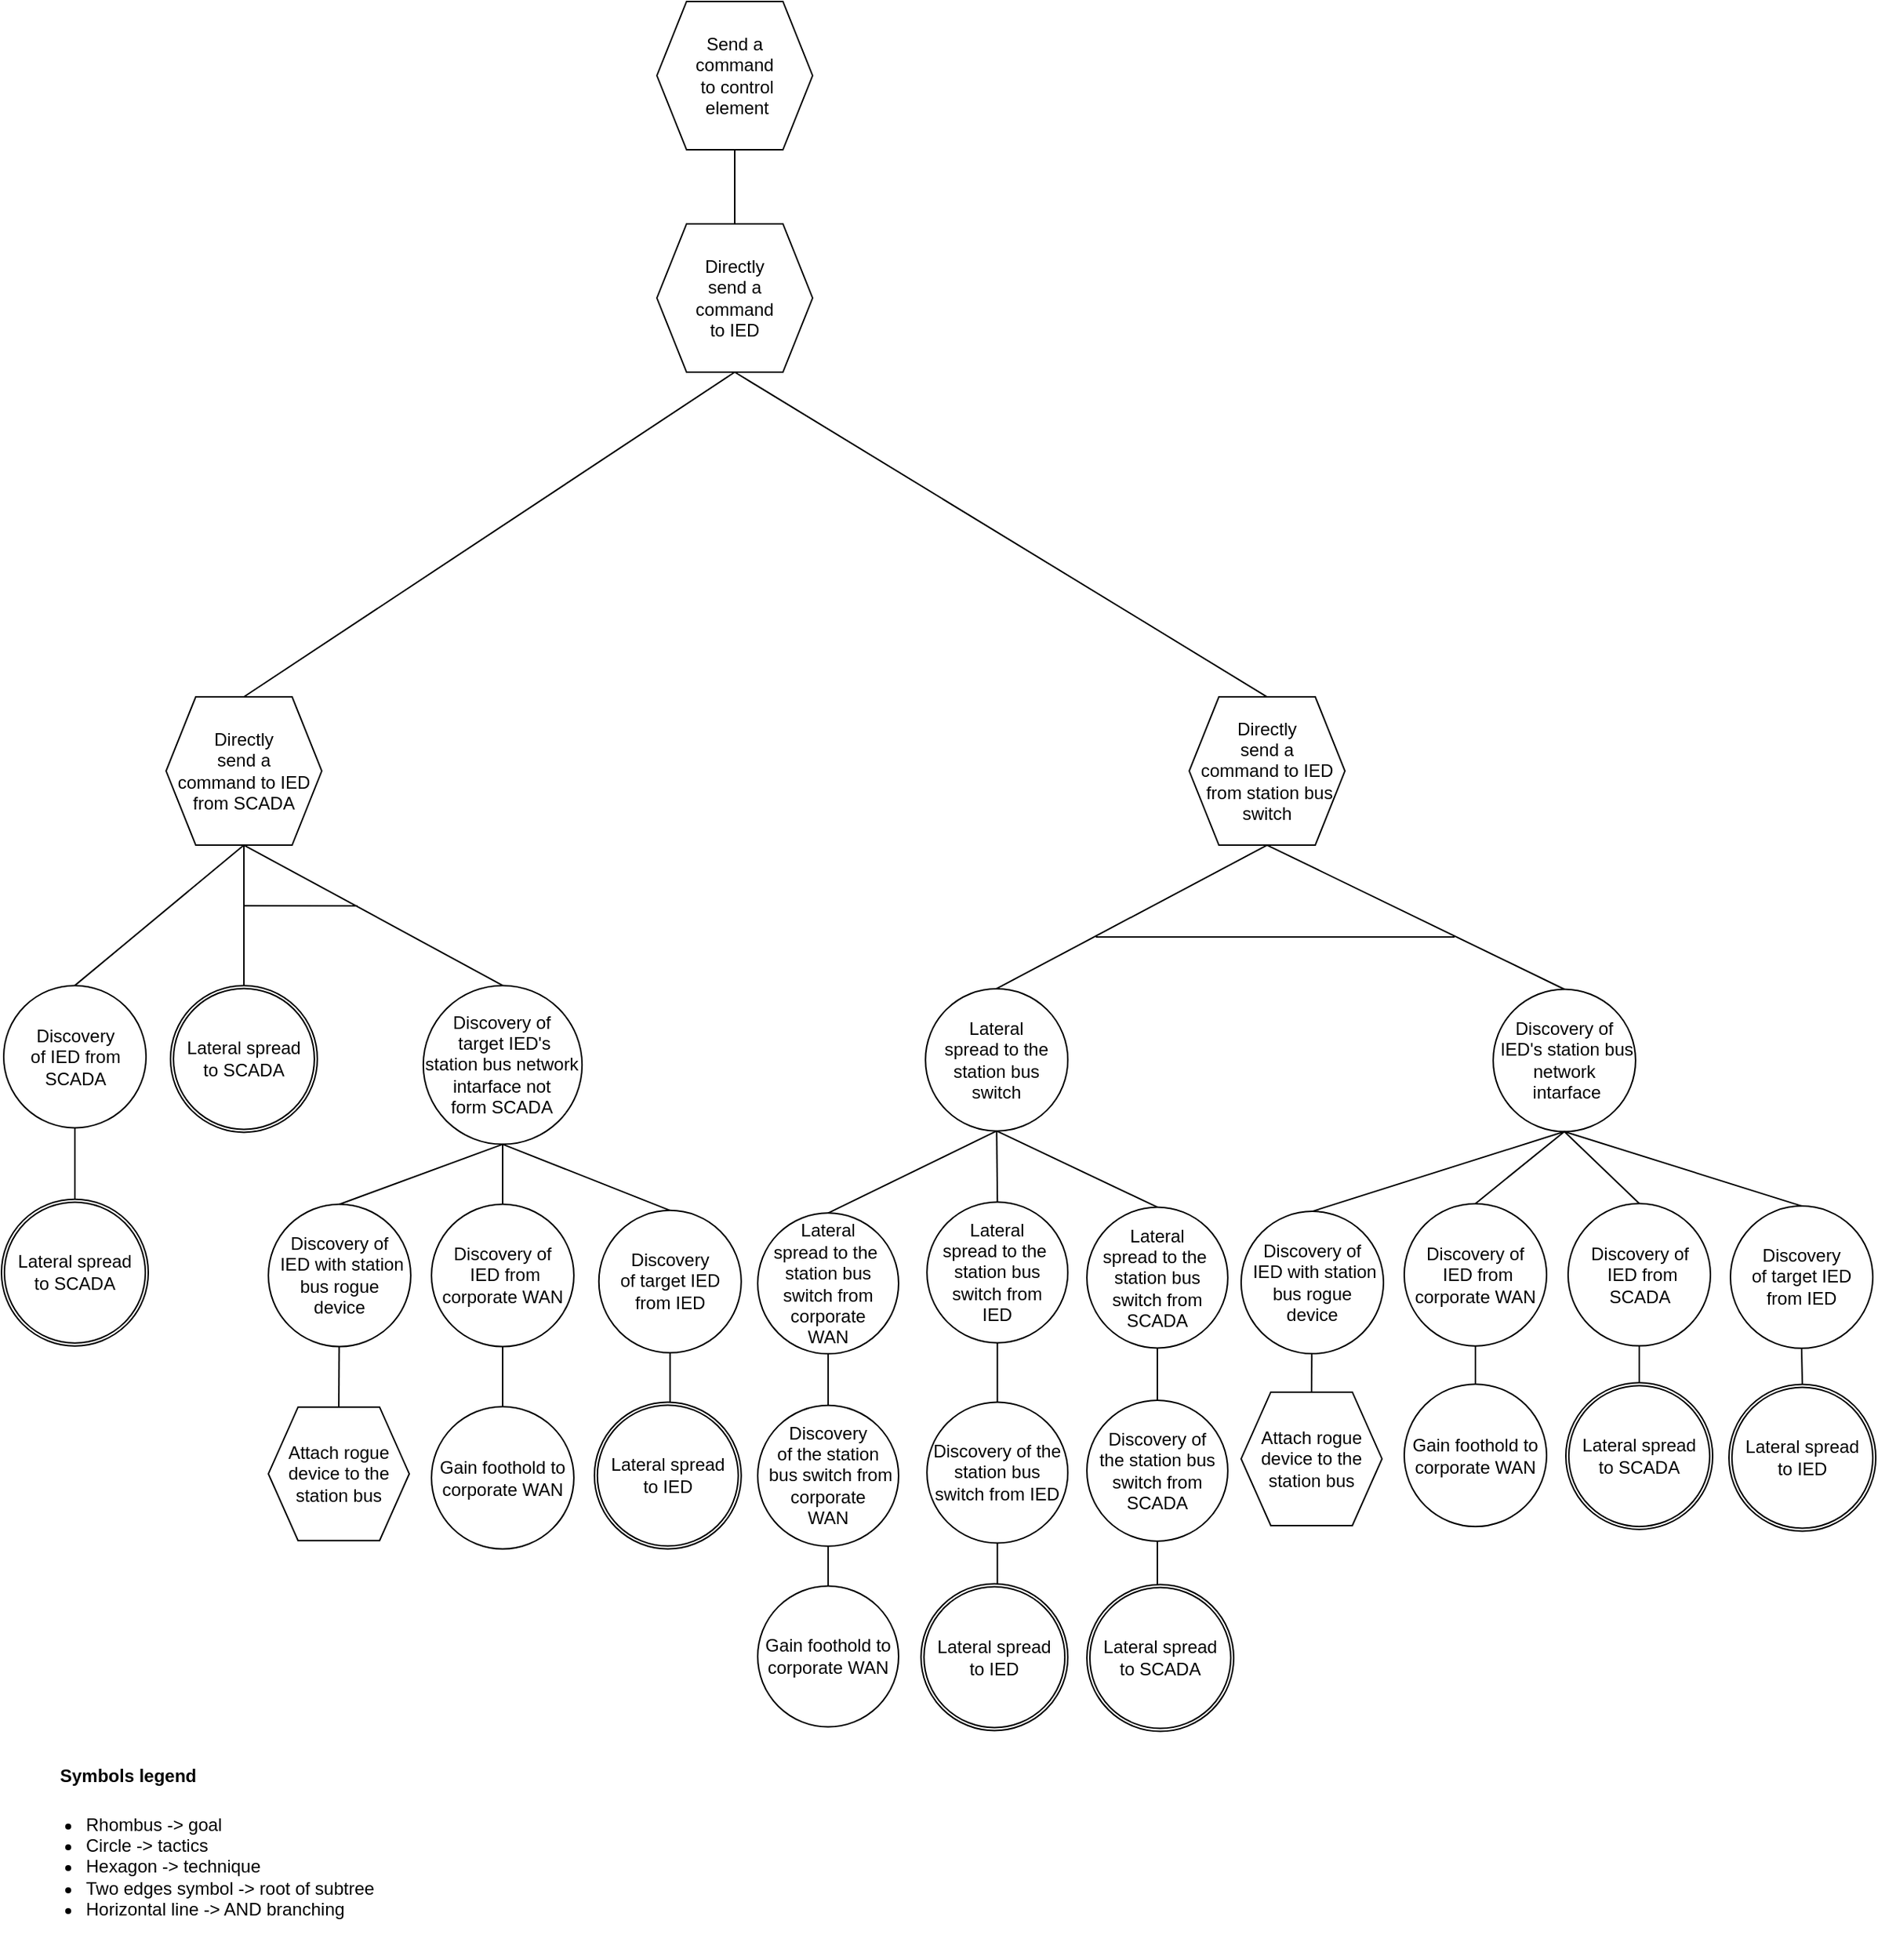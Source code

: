 <mxfile version="16.1.2" type="device"><diagram id="xbHYeiGO_CIbIeRIyyaW" name="Page-1"><mxGraphModel dx="3122" dy="905" grid="1" gridSize="10" guides="1" tooltips="1" connect="1" arrows="1" fold="1" page="1" pageScale="1" pageWidth="850" pageHeight="1100" math="0" shadow="0"><root><mxCell id="0"/><mxCell id="1" parent="0"/><mxCell id="wkG5_CU37ZLFnjXLYzD5-7" value="&lt;span style=&quot;font-family: &amp;#34;helvetica&amp;#34;&quot;&gt;Send a&lt;/span&gt;&lt;br style=&quot;font-family: &amp;#34;helvetica&amp;#34;&quot;&gt;&lt;span style=&quot;font-family: &amp;#34;helvetica&amp;#34;&quot;&gt;command&lt;/span&gt;&lt;br style=&quot;font-family: &amp;#34;helvetica&amp;#34;&quot;&gt;&lt;span style=&quot;font-family: &amp;#34;helvetica&amp;#34;&quot;&gt;&amp;nbsp;to control&lt;/span&gt;&lt;br style=&quot;font-family: &amp;#34;helvetica&amp;#34;&quot;&gt;&lt;span style=&quot;font-family: &amp;#34;helvetica&amp;#34;&quot;&gt;&amp;nbsp;element&lt;/span&gt;" style="shape=hexagon;perimeter=hexagonPerimeter2;whiteSpace=wrap;html=1;fixedSize=1;" parent="1" vertex="1"><mxGeometry x="-883.0" y="10" width="105" height="100" as="geometry"/></mxCell><mxCell id="wkG5_CU37ZLFnjXLYzD5-8" value="Directly &lt;br&gt;send a&lt;br&gt;command&lt;br&gt;to IED" style="shape=hexagon;perimeter=hexagonPerimeter2;whiteSpace=wrap;html=1;fixedSize=1;" parent="1" vertex="1"><mxGeometry x="-883" y="160.0" width="105" height="100" as="geometry"/></mxCell><mxCell id="wkG5_CU37ZLFnjXLYzD5-47" value="" style="endArrow=none;html=1;rounded=0;fontStyle=1;entryX=0.5;entryY=0;entryDx=0;entryDy=0;exitX=0.5;exitY=1;exitDx=0;exitDy=0;" parent="1" source="wkG5_CU37ZLFnjXLYzD5-7" target="wkG5_CU37ZLFnjXLYzD5-8" edge="1"><mxGeometry width="50" height="50" relative="1" as="geometry"><mxPoint x="1832" y="90" as="sourcePoint"/><mxPoint x="394.5" y="89.5" as="targetPoint"/></mxGeometry></mxCell><mxCell id="A3K8B1xX85LwOK0DyzmP-1" value="&lt;font style=&quot;font-size: 12px&quot;&gt;Symbols legend&lt;/font&gt;" style="text;strokeColor=none;fillColor=none;html=1;fontSize=24;fontStyle=1;verticalAlign=middle;align=center;" parent="1" vertex="1"><mxGeometry x="-1290" y="1183.0" width="100" height="40" as="geometry"/></mxCell><mxCell id="A3K8B1xX85LwOK0DyzmP-2" value="&lt;ul&gt;&lt;li&gt;&lt;span&gt;Rhombus -&amp;gt; goal&lt;/span&gt;&lt;/li&gt;&lt;li&gt;&lt;span&gt;Circle -&amp;gt; tactics&lt;/span&gt;&lt;br&gt;&lt;/li&gt;&lt;li&gt;Hexagon -&amp;gt; technique&lt;/li&gt;&lt;li&gt;Two edges symbol -&amp;gt; root of subtree&lt;/li&gt;&lt;li&gt;Horizontal line -&amp;gt; AND branching&lt;/li&gt;&lt;/ul&gt;" style="text;strokeColor=none;fillColor=none;html=1;whiteSpace=wrap;verticalAlign=middle;overflow=hidden;fontSize=12;" parent="1" vertex="1"><mxGeometry x="-1310" y="1206.94" width="250" height="123.06" as="geometry"/></mxCell><mxCell id="tBHeuhzr9P8B-SrUqs1z-7" value="" style="endArrow=none;html=1;rounded=0;exitX=0.5;exitY=1;exitDx=0;exitDy=0;entryX=0.5;entryY=0;entryDx=0;entryDy=0;" parent="1" source="tBHeuhzr9P8B-SrUqs1z-8" target="2avfzSoNMkTXMpvx09eD-16" edge="1"><mxGeometry width="50" height="50" relative="1" as="geometry"><mxPoint x="-1456.5" y="536.71" as="sourcePoint"/><mxPoint x="-1343.5" y="815.35" as="targetPoint"/></mxGeometry></mxCell><mxCell id="tBHeuhzr9P8B-SrUqs1z-8" value="Discovery&lt;br&gt;of IED from SCADA" style="ellipse;whiteSpace=wrap;html=1;aspect=fixed;" parent="1" vertex="1"><mxGeometry x="-1323.5" y="673.69" width="96" height="96" as="geometry"/></mxCell><mxCell id="tBHeuhzr9P8B-SrUqs1z-9" value="" style="endArrow=none;html=1;rounded=0;exitX=0.5;exitY=0;exitDx=0;exitDy=0;entryX=0.5;entryY=1;entryDx=0;entryDy=0;" parent="1" source="tBHeuhzr9P8B-SrUqs1z-8" target="ZmdPcdVTR1za3BunvtcV-39" edge="1"><mxGeometry width="50" height="50" relative="1" as="geometry"><mxPoint x="-1528" y="497.0" as="sourcePoint"/><mxPoint x="-1011" y="628.12" as="targetPoint"/><Array as="points"/></mxGeometry></mxCell><mxCell id="ZmdPcdVTR1za3BunvtcV-39" value="Directly&lt;br&gt;send a&lt;br&gt;command to IED from SCADA" style="shape=hexagon;perimeter=hexagonPerimeter2;whiteSpace=wrap;html=1;fixedSize=1;" parent="1" vertex="1"><mxGeometry x="-1214" y="479.02" width="105" height="100" as="geometry"/></mxCell><mxCell id="ZmdPcdVTR1za3BunvtcV-41" value="" style="endArrow=none;html=1;rounded=0;entryX=0.5;entryY=0;entryDx=0;entryDy=0;exitX=0.5;exitY=1;exitDx=0;exitDy=0;" parent="1" source="wkG5_CU37ZLFnjXLYzD5-8" target="ZmdPcdVTR1za3BunvtcV-39" edge="1"><mxGeometry width="50" height="50" relative="1" as="geometry"><mxPoint x="80" y="199.45" as="sourcePoint"/><mxPoint x="148" y="319.45" as="targetPoint"/></mxGeometry></mxCell><mxCell id="LZbwzX13tQkmF7auQUtu-6" value="" style="endArrow=none;html=1;rounded=0;entryX=0.5;entryY=0;entryDx=0;entryDy=0;exitX=0.5;exitY=1;exitDx=0;exitDy=0;" parent="1" source="ZmdPcdVTR1za3BunvtcV-39" target="uAcnihbOMQ7UStgC1b__-2" edge="1"><mxGeometry width="50" height="50" relative="1" as="geometry"><mxPoint x="-1911.5" y="608.12" as="sourcePoint"/><mxPoint x="-1161.47" y="627.44" as="targetPoint"/></mxGeometry></mxCell><mxCell id="LZbwzX13tQkmF7auQUtu-7" value="" style="endArrow=none;html=1;rounded=0;entryX=0.5;entryY=1;entryDx=0;entryDy=0;exitX=0.5;exitY=0;exitDx=0;exitDy=0;" parent="1" source="LZbwzX13tQkmF7auQUtu-9" target="ZmdPcdVTR1za3BunvtcV-39" edge="1"><mxGeometry width="50" height="50" relative="1" as="geometry"><mxPoint x="-944" y="706.13" as="sourcePoint"/><mxPoint x="-1547" y="684.49" as="targetPoint"/></mxGeometry></mxCell><mxCell id="LZbwzX13tQkmF7auQUtu-8" value="" style="endArrow=none;html=1;rounded=0;" parent="1" edge="1"><mxGeometry width="50" height="50" relative="1" as="geometry"><mxPoint x="-1161" y="619.92" as="sourcePoint"/><mxPoint x="-1085" y="620" as="targetPoint"/></mxGeometry></mxCell><mxCell id="LZbwzX13tQkmF7auQUtu-9" value="Discovery of&lt;br&gt;&amp;nbsp;target IED's&lt;br&gt;station bus network intarface not &lt;br&gt;form SCADA" style="ellipse;whiteSpace=wrap;html=1;aspect=fixed;" parent="1" vertex="1"><mxGeometry x="-1040.55" y="673.69" width="107.1" height="107.1" as="geometry"/></mxCell><mxCell id="LZbwzX13tQkmF7auQUtu-12" value="" style="endArrow=none;html=1;rounded=0;exitX=0.5;exitY=0;exitDx=0;exitDy=0;entryX=0.5;entryY=1;entryDx=0;entryDy=0;" parent="1" source="LZbwzX13tQkmF7auQUtu-41" target="LZbwzX13tQkmF7auQUtu-9" edge="1"><mxGeometry width="50" height="50" relative="1" as="geometry"><mxPoint x="-863" y="825.42" as="sourcePoint"/><mxPoint x="-1075" y="895.54" as="targetPoint"/><Array as="points"/></mxGeometry></mxCell><mxCell id="LZbwzX13tQkmF7auQUtu-18" value="Discovery of&lt;br&gt;&amp;nbsp;IED with station bus rogue &lt;br&gt;device" style="ellipse;whiteSpace=wrap;html=1;aspect=fixed;" parent="1" vertex="1"><mxGeometry x="-1145" y="821.23" width="96" height="96" as="geometry"/></mxCell><mxCell id="LZbwzX13tQkmF7auQUtu-19" value="" style="endArrow=none;html=1;rounded=0;entryX=0.5;entryY=1;entryDx=0;entryDy=0;exitX=0.5;exitY=0;exitDx=0;exitDy=0;" parent="1" source="LZbwzX13tQkmF7auQUtu-18" target="LZbwzX13tQkmF7auQUtu-9" edge="1"><mxGeometry width="50" height="50" relative="1" as="geometry"><mxPoint x="-1054.708" y="879.656" as="sourcePoint"/><mxPoint x="-993" y="833.17" as="targetPoint"/><Array as="points"/></mxGeometry></mxCell><mxCell id="LZbwzX13tQkmF7auQUtu-20" value="Attach rogue device to the station bus" style="shape=hexagon;perimeter=hexagonPerimeter2;whiteSpace=wrap;html=1;fixedSize=1;" parent="1" vertex="1"><mxGeometry x="-1145" y="958.1" width="95" height="90" as="geometry"/></mxCell><mxCell id="LZbwzX13tQkmF7auQUtu-21" value="" style="endArrow=none;html=1;rounded=0;entryX=0.5;entryY=0;entryDx=0;entryDy=0;" parent="1" source="LZbwzX13tQkmF7auQUtu-18" target="LZbwzX13tQkmF7auQUtu-20" edge="1"><mxGeometry width="50" height="50" relative="1" as="geometry"><mxPoint x="-1098" y="914.02" as="sourcePoint"/><mxPoint x="-1146" y="935.89" as="targetPoint"/></mxGeometry></mxCell><mxCell id="LZbwzX13tQkmF7auQUtu-22" value="Gain foothold to corporate WAN" style="ellipse;whiteSpace=wrap;html=1;aspect=fixed;" parent="1" vertex="1"><mxGeometry x="-1035" y="957.75" width="96" height="96" as="geometry"/></mxCell><mxCell id="LZbwzX13tQkmF7auQUtu-23" value="Discovery of&lt;br&gt;&amp;nbsp;IED from corporate WAN" style="ellipse;whiteSpace=wrap;html=1;aspect=fixed;" parent="1" vertex="1"><mxGeometry x="-1035" y="821.23" width="96" height="96" as="geometry"/></mxCell><mxCell id="LZbwzX13tQkmF7auQUtu-24" value="" style="endArrow=none;html=1;rounded=0;exitX=0.5;exitY=1;exitDx=0;exitDy=0;entryX=0.5;entryY=0;entryDx=0;entryDy=0;" parent="1" source="LZbwzX13tQkmF7auQUtu-23" target="LZbwzX13tQkmF7auQUtu-22" edge="1"><mxGeometry width="50" height="50" relative="1" as="geometry"><mxPoint x="-827" y="929.07" as="sourcePoint"/><mxPoint x="-827" y="970.44" as="targetPoint"/></mxGeometry></mxCell><mxCell id="LZbwzX13tQkmF7auQUtu-25" value="" style="endArrow=none;html=1;rounded=0;exitX=0.5;exitY=0;exitDx=0;exitDy=0;entryX=0.5;entryY=1;entryDx=0;entryDy=0;" parent="1" source="LZbwzX13tQkmF7auQUtu-23" target="LZbwzX13tQkmF7auQUtu-9" edge="1"><mxGeometry width="50" height="50" relative="1" as="geometry"><mxPoint x="-1246" y="865.22" as="sourcePoint"/><mxPoint x="-1246" y="799.34" as="targetPoint"/><Array as="points"/></mxGeometry></mxCell><mxCell id="LZbwzX13tQkmF7auQUtu-40" value="" style="endArrow=none;html=1;rounded=0;exitX=0.5;exitY=1;exitDx=0;exitDy=0;" parent="1" source="LZbwzX13tQkmF7auQUtu-41" edge="1"><mxGeometry width="50" height="50" relative="1" as="geometry"><mxPoint x="-975.13" y="683.42" as="sourcePoint"/><mxPoint x="-874.13" y="956.79" as="targetPoint"/></mxGeometry></mxCell><mxCell id="LZbwzX13tQkmF7auQUtu-41" value="Discovery&lt;br&gt;of target IED from IED" style="ellipse;whiteSpace=wrap;html=1;aspect=fixed;" parent="1" vertex="1"><mxGeometry x="-922.13" y="825.42" width="96" height="96" as="geometry"/></mxCell><mxCell id="Jbl8gsJ0nyqIGHnqKXbN-60" value="Lateral&lt;br&gt;&amp;nbsp;spread to the&amp;nbsp;&lt;br&gt;station bus switch" style="ellipse;whiteSpace=wrap;html=1;aspect=fixed;" parent="1" vertex="1"><mxGeometry x="-701.87" y="675.86" width="96" height="96" as="geometry"/></mxCell><mxCell id="Jbl8gsJ0nyqIGHnqKXbN-61" value="Gain foothold to corporate WAN" style="ellipse;whiteSpace=wrap;html=1;aspect=fixed;" parent="1" vertex="1"><mxGeometry x="-379" y="942.6" width="96" height="96" as="geometry"/></mxCell><mxCell id="Jbl8gsJ0nyqIGHnqKXbN-62" value="" style="endArrow=none;html=1;rounded=0;exitX=0.5;exitY=0;exitDx=0;exitDy=0;entryX=0.5;entryY=1;entryDx=0;entryDy=0;" parent="1" source="Jbl8gsJ0nyqIGHnqKXbN-70" target="Jbl8gsJ0nyqIGHnqKXbN-63" edge="1"><mxGeometry width="50" height="50" relative="1" as="geometry"><mxPoint x="-368.5" y="812.26" as="sourcePoint"/><mxPoint x="-310" y="777.26" as="targetPoint"/><Array as="points"/></mxGeometry></mxCell><mxCell id="Jbl8gsJ0nyqIGHnqKXbN-63" value="Discovery of&lt;br&gt;&amp;nbsp;IED's station bus network&lt;br&gt;&amp;nbsp;intarface" style="ellipse;whiteSpace=wrap;html=1;aspect=fixed;" parent="1" vertex="1"><mxGeometry x="-319" y="676.25" width="96" height="96" as="geometry"/></mxCell><mxCell id="Jbl8gsJ0nyqIGHnqKXbN-64" value="" style="endArrow=none;html=1;rounded=0;exitX=0.5;exitY=1;exitDx=0;exitDy=0;entryX=0.5;entryY=0;entryDx=0;entryDy=0;" parent="1" source="Jbl8gsJ0nyqIGHnqKXbN-66" target="Jbl8gsJ0nyqIGHnqKXbN-63" edge="1"><mxGeometry width="50" height="50" relative="1" as="geometry"><mxPoint x="-461.5" y="601.3" as="sourcePoint"/><mxPoint x="-752" y="660.42" as="targetPoint"/></mxGeometry></mxCell><mxCell id="Jbl8gsJ0nyqIGHnqKXbN-66" value="Directly&lt;br&gt;send a&lt;br&gt;command&amp;nbsp;to IED&lt;br&gt;&amp;nbsp;from station bus &lt;br&gt;switch" style="shape=hexagon;perimeter=hexagonPerimeter2;whiteSpace=wrap;html=1;fixedSize=1;" parent="1" vertex="1"><mxGeometry x="-524" y="479.02" width="105" height="100" as="geometry"/></mxCell><mxCell id="Jbl8gsJ0nyqIGHnqKXbN-67" value="" style="endArrow=none;html=1;rounded=0;entryX=0.5;entryY=0;entryDx=0;entryDy=0;exitX=0.5;exitY=1;exitDx=0;exitDy=0;" parent="1" source="wkG5_CU37ZLFnjXLYzD5-8" target="Jbl8gsJ0nyqIGHnqKXbN-66" edge="1"><mxGeometry width="50" height="50" relative="1" as="geometry"><mxPoint x="842.5" y="430.61" as="sourcePoint"/><mxPoint x="740" y="545.23" as="targetPoint"/></mxGeometry></mxCell><mxCell id="Jbl8gsJ0nyqIGHnqKXbN-68" value="Discovery of&lt;br&gt;&amp;nbsp;IED with station bus rogue &lt;br&gt;device" style="ellipse;whiteSpace=wrap;html=1;aspect=fixed;" parent="1" vertex="1"><mxGeometry x="-489" y="826.05" width="96" height="96" as="geometry"/></mxCell><mxCell id="Jbl8gsJ0nyqIGHnqKXbN-69" value="" style="endArrow=none;html=1;rounded=0;entryX=0.5;entryY=1;entryDx=0;entryDy=0;exitX=0.5;exitY=0;exitDx=0;exitDy=0;" parent="1" source="Jbl8gsJ0nyqIGHnqKXbN-68" target="Jbl8gsJ0nyqIGHnqKXbN-63" edge="1"><mxGeometry width="50" height="50" relative="1" as="geometry"><mxPoint x="-368.708" y="829.126" as="sourcePoint"/><mxPoint x="-310.5" y="767.26" as="targetPoint"/><Array as="points"/></mxGeometry></mxCell><mxCell id="Jbl8gsJ0nyqIGHnqKXbN-70" value="Discovery of&lt;br&gt;&amp;nbsp;IED from corporate WAN" style="ellipse;whiteSpace=wrap;html=1;aspect=fixed;" parent="1" vertex="1"><mxGeometry x="-379" y="820.83" width="96" height="96" as="geometry"/></mxCell><mxCell id="Jbl8gsJ0nyqIGHnqKXbN-71" value="" style="endArrow=none;html=1;rounded=0;exitX=0.5;exitY=0;exitDx=0;exitDy=0;" parent="1" source="Jbl8gsJ0nyqIGHnqKXbN-61" target="Jbl8gsJ0nyqIGHnqKXbN-70" edge="1"><mxGeometry width="50" height="50" relative="1" as="geometry"><mxPoint x="-39" y="960.08" as="sourcePoint"/><mxPoint x="-39" y="924.33" as="targetPoint"/><Array as="points"/></mxGeometry></mxCell><mxCell id="Jbl8gsJ0nyqIGHnqKXbN-72" value="Attach rogue device to the station bus" style="shape=hexagon;perimeter=hexagonPerimeter2;whiteSpace=wrap;html=1;fixedSize=1;" parent="1" vertex="1"><mxGeometry x="-489" y="947.97" width="95" height="90" as="geometry"/></mxCell><mxCell id="Jbl8gsJ0nyqIGHnqKXbN-73" value="" style="endArrow=none;html=1;rounded=0;entryX=0.5;entryY=0;entryDx=0;entryDy=0;" parent="1" source="Jbl8gsJ0nyqIGHnqKXbN-68" target="Jbl8gsJ0nyqIGHnqKXbN-72" edge="1"><mxGeometry width="50" height="50" relative="1" as="geometry"><mxPoint x="-442" y="918.84" as="sourcePoint"/><mxPoint x="-490" y="940.71" as="targetPoint"/></mxGeometry></mxCell><mxCell id="Jbl8gsJ0nyqIGHnqKXbN-75" value="Discovery of&lt;br&gt;&amp;nbsp;IED from SCADA" style="ellipse;whiteSpace=wrap;html=1;aspect=fixed;" parent="1" vertex="1"><mxGeometry x="-268.5" y="820.79" width="96" height="96" as="geometry"/></mxCell><mxCell id="Jbl8gsJ0nyqIGHnqKXbN-76" value="" style="endArrow=none;html=1;rounded=0;exitX=0.5;exitY=0;exitDx=0;exitDy=0;" parent="1" target="Jbl8gsJ0nyqIGHnqKXbN-75" edge="1"><mxGeometry width="50" height="50" relative="1" as="geometry"><mxPoint x="-220.5" y="943.2" as="sourcePoint"/><mxPoint x="71.5" y="921.29" as="targetPoint"/><Array as="points"/></mxGeometry></mxCell><mxCell id="Jbl8gsJ0nyqIGHnqKXbN-77" value="" style="endArrow=none;html=1;rounded=0;exitX=0.5;exitY=0;exitDx=0;exitDy=0;entryX=0.5;entryY=1;entryDx=0;entryDy=0;" parent="1" source="Jbl8gsJ0nyqIGHnqKXbN-75" target="Jbl8gsJ0nyqIGHnqKXbN-63" edge="1"><mxGeometry width="50" height="50" relative="1" as="geometry"><mxPoint x="-424.5" y="828.39" as="sourcePoint"/><mxPoint x="-160" y="750" as="targetPoint"/><Array as="points"/></mxGeometry></mxCell><mxCell id="Jbl8gsJ0nyqIGHnqKXbN-86" value="" style="endArrow=none;html=1;rounded=0;entryX=0.5;entryY=0;entryDx=0;entryDy=0;exitX=0.5;exitY=1;exitDx=0;exitDy=0;" parent="1" source="Jbl8gsJ0nyqIGHnqKXbN-66" target="Jbl8gsJ0nyqIGHnqKXbN-60" edge="1"><mxGeometry width="50" height="50" relative="1" as="geometry"><mxPoint x="-711.5" y="483.62" as="sourcePoint"/><mxPoint x="-358" y="635.37" as="targetPoint"/></mxGeometry></mxCell><mxCell id="Jbl8gsJ0nyqIGHnqKXbN-94" value="" style="endArrow=none;html=1;rounded=0;exitX=0.5;exitY=1;exitDx=0;exitDy=0;entryX=0.5;entryY=0;entryDx=0;entryDy=0;" parent="1" source="Jbl8gsJ0nyqIGHnqKXbN-95" target="2avfzSoNMkTXMpvx09eD-27" edge="1"><mxGeometry width="50" height="50" relative="1" as="geometry"><mxPoint x="-81" y="918.43" as="sourcePoint"/><mxPoint x="-129" y="943.45" as="targetPoint"/></mxGeometry></mxCell><mxCell id="Jbl8gsJ0nyqIGHnqKXbN-95" value="Discovery&lt;br&gt;of target IED from IED" style="ellipse;whiteSpace=wrap;html=1;aspect=fixed;" parent="1" vertex="1"><mxGeometry x="-159" y="822.43" width="96" height="96" as="geometry"/></mxCell><mxCell id="Jbl8gsJ0nyqIGHnqKXbN-96" value="" style="endArrow=none;html=1;rounded=0;exitX=0.5;exitY=0;exitDx=0;exitDy=0;entryX=0.5;entryY=1;entryDx=0;entryDy=0;" parent="1" source="Jbl8gsJ0nyqIGHnqKXbN-95" target="Jbl8gsJ0nyqIGHnqKXbN-63" edge="1"><mxGeometry width="50" height="50" relative="1" as="geometry"><mxPoint x="-172" y="824.64" as="sourcePoint"/><mxPoint x="-140" y="710" as="targetPoint"/><Array as="points"/></mxGeometry></mxCell><mxCell id="ztV4Gmg8IP8V2Pzz6eEl-1" value="Gain foothold to corporate WAN" style="ellipse;whiteSpace=wrap;html=1;aspect=fixed;" parent="1" vertex="1"><mxGeometry x="-815" y="1078.78" width="95" height="95" as="geometry"/></mxCell><mxCell id="ztV4Gmg8IP8V2Pzz6eEl-2" value="" style="endArrow=none;html=1;rounded=0;entryX=0.5;entryY=1;entryDx=0;entryDy=0;" parent="1" source="ztV4Gmg8IP8V2Pzz6eEl-1" target="ztV4Gmg8IP8V2Pzz6eEl-3" edge="1"><mxGeometry width="50" height="50" relative="1" as="geometry"><mxPoint x="-814.75" y="1090.45" as="sourcePoint"/><mxPoint x="-794.75" y="1070.45" as="targetPoint"/><Array as="points"/></mxGeometry></mxCell><mxCell id="ztV4Gmg8IP8V2Pzz6eEl-3" value="Discovery&lt;br&gt;of the station&lt;br&gt;&amp;nbsp;bus switch from corporate&lt;br&gt;WAN" style="ellipse;whiteSpace=wrap;html=1;aspect=fixed;" parent="1" vertex="1"><mxGeometry x="-815" y="956.9" width="95" height="95" as="geometry"/></mxCell><mxCell id="ztV4Gmg8IP8V2Pzz6eEl-4" value="Lateral &lt;br&gt;spread to the&amp;nbsp;&lt;br&gt;station bus switch from corporate &lt;br&gt;WAN" style="ellipse;whiteSpace=wrap;html=1;aspect=fixed;" parent="1" vertex="1"><mxGeometry x="-815" y="827.16" width="95" height="95" as="geometry"/></mxCell><mxCell id="ztV4Gmg8IP8V2Pzz6eEl-5" value="" style="endArrow=none;html=1;rounded=0;entryX=0.5;entryY=0;entryDx=0;entryDy=0;exitX=0.5;exitY=1;exitDx=0;exitDy=0;" parent="1" source="Jbl8gsJ0nyqIGHnqKXbN-60" target="ztV4Gmg8IP8V2Pzz6eEl-4" edge="1"><mxGeometry width="50" height="50" relative="1" as="geometry"><mxPoint x="-655" y="796.44" as="sourcePoint"/><mxPoint x="-799.38" y="839.01" as="targetPoint"/></mxGeometry></mxCell><mxCell id="ztV4Gmg8IP8V2Pzz6eEl-6" value="" style="endArrow=none;html=1;rounded=0;entryX=0.5;entryY=0;entryDx=0;entryDy=0;exitX=0.5;exitY=1;exitDx=0;exitDy=0;" parent="1" source="ztV4Gmg8IP8V2Pzz6eEl-4" target="ztV4Gmg8IP8V2Pzz6eEl-3" edge="1"><mxGeometry width="50" height="50" relative="1" as="geometry"><mxPoint x="-731.25" y="949.45" as="sourcePoint"/><mxPoint x="-768.25" y="959.45" as="targetPoint"/></mxGeometry></mxCell><mxCell id="ztV4Gmg8IP8V2Pzz6eEl-9" value="Discovery of the station bus switch from IED" style="ellipse;whiteSpace=wrap;html=1;aspect=fixed;" parent="1" vertex="1"><mxGeometry x="-700.87" y="954.74" width="95" height="95" as="geometry"/></mxCell><mxCell id="ztV4Gmg8IP8V2Pzz6eEl-10" value="Lateral &lt;br&gt;spread to the&amp;nbsp;&lt;br&gt;station bus switch from &lt;br&gt;IED" style="ellipse;whiteSpace=wrap;html=1;aspect=fixed;" parent="1" vertex="1"><mxGeometry x="-700.87" y="819.72" width="95" height="95" as="geometry"/></mxCell><mxCell id="ztV4Gmg8IP8V2Pzz6eEl-11" value="" style="endArrow=none;html=1;rounded=0;entryX=0.5;entryY=0;entryDx=0;entryDy=0;exitX=0.5;exitY=1;exitDx=0;exitDy=0;" parent="1" source="ztV4Gmg8IP8V2Pzz6eEl-10" target="ztV4Gmg8IP8V2Pzz6eEl-9" edge="1"><mxGeometry width="50" height="50" relative="1" as="geometry"><mxPoint x="-637.12" y="930.82" as="sourcePoint"/><mxPoint x="-674.12" y="940.82" as="targetPoint"/></mxGeometry></mxCell><mxCell id="ztV4Gmg8IP8V2Pzz6eEl-12" value="" style="endArrow=none;html=1;rounded=0;entryX=0.5;entryY=0;entryDx=0;entryDy=0;exitX=0.5;exitY=1;exitDx=0;exitDy=0;" parent="1" source="Jbl8gsJ0nyqIGHnqKXbN-60" target="ztV4Gmg8IP8V2Pzz6eEl-10" edge="1"><mxGeometry width="50" height="50" relative="1" as="geometry"><mxPoint x="-585" y="832.44" as="sourcePoint"/><mxPoint x="-823.12" y="846.48" as="targetPoint"/></mxGeometry></mxCell><mxCell id="ztV4Gmg8IP8V2Pzz6eEl-13" value="" style="endArrow=none;html=1;rounded=0;exitX=0.5;exitY=1;exitDx=0;exitDy=0;entryX=0.5;entryY=0;entryDx=0;entryDy=0;" parent="1" source="Jbl8gsJ0nyqIGHnqKXbN-60" target="ztV4Gmg8IP8V2Pzz6eEl-14" edge="1"><mxGeometry width="50" height="50" relative="1" as="geometry"><mxPoint x="-607.5" y="780.94" as="sourcePoint"/><mxPoint x="-440.63" y="844.55" as="targetPoint"/></mxGeometry></mxCell><mxCell id="ztV4Gmg8IP8V2Pzz6eEl-14" value="Lateral &lt;br&gt;spread to the&amp;nbsp;&lt;br&gt;station bus switch from &lt;br&gt;SCADA" style="ellipse;whiteSpace=wrap;html=1;aspect=fixed;" parent="1" vertex="1"><mxGeometry x="-593.0" y="823.22" width="95" height="95" as="geometry"/></mxCell><mxCell id="ztV4Gmg8IP8V2Pzz6eEl-17" value="" style="endArrow=none;html=1;rounded=0;exitX=0.5;exitY=1;exitDx=0;exitDy=0;entryX=0.5;entryY=0;entryDx=0;entryDy=0;" parent="1" source="ztV4Gmg8IP8V2Pzz6eEl-9" edge="1"><mxGeometry width="50" height="50" relative="1" as="geometry"><mxPoint x="-663.37" y="933.69" as="sourcePoint"/><mxPoint x="-653.37" y="1084.76" as="targetPoint"/></mxGeometry></mxCell><mxCell id="ztV4Gmg8IP8V2Pzz6eEl-21" value="Discovery of &lt;br&gt;the station bus switch from SCADA" style="ellipse;whiteSpace=wrap;html=1;aspect=fixed;" parent="1" vertex="1"><mxGeometry x="-593.0" y="953.47" width="95" height="95" as="geometry"/></mxCell><mxCell id="ztV4Gmg8IP8V2Pzz6eEl-22" value="" style="endArrow=none;html=1;rounded=0;entryX=0.5;entryY=0;entryDx=0;entryDy=0;exitX=0.5;exitY=1;exitDx=0;exitDy=0;" parent="1" source="ztV4Gmg8IP8V2Pzz6eEl-14" target="ztV4Gmg8IP8V2Pzz6eEl-21" edge="1"><mxGeometry width="50" height="50" relative="1" as="geometry"><mxPoint x="-525.5" y="933.53" as="sourcePoint"/><mxPoint x="-526.25" y="950.66" as="targetPoint"/></mxGeometry></mxCell><mxCell id="ztV4Gmg8IP8V2Pzz6eEl-25" value="" style="endArrow=none;html=1;rounded=0;exitX=0.5;exitY=1;exitDx=0;exitDy=0;entryX=0.5;entryY=0;entryDx=0;entryDy=0;" parent="1" source="ztV4Gmg8IP8V2Pzz6eEl-21" edge="1"><mxGeometry width="50" height="50" relative="1" as="geometry"><mxPoint x="-515.5" y="943.53" as="sourcePoint"/><mxPoint x="-545.5" y="1084.67" as="targetPoint"/></mxGeometry></mxCell><mxCell id="x96K6FlgTSmwkDM-5j2Z-1" value="" style="endArrow=none;html=1;rounded=0;" parent="1" edge="1"><mxGeometry width="50" height="50" relative="1" as="geometry"><mxPoint x="-587" y="641.05" as="sourcePoint"/><mxPoint x="-345" y="641" as="targetPoint"/></mxGeometry></mxCell><mxCell id="2avfzSoNMkTXMpvx09eD-15" value="" style="ellipse;whiteSpace=wrap;html=1;aspect=fixed;" parent="1" vertex="1"><mxGeometry x="-1325" y="817.83" width="99" height="99" as="geometry"/></mxCell><mxCell id="2avfzSoNMkTXMpvx09eD-16" value="Lateral spread&lt;br&gt;to SCADA" style="ellipse;whiteSpace=wrap;html=1;aspect=fixed;" parent="1" vertex="1"><mxGeometry x="-1323" y="819.83" width="95" height="95" as="geometry"/></mxCell><mxCell id="2avfzSoNMkTXMpvx09eD-17" value="" style="ellipse;whiteSpace=wrap;html=1;aspect=fixed;" parent="1" vertex="1"><mxGeometry x="-925.13" y="954.75" width="99" height="99" as="geometry"/></mxCell><mxCell id="2avfzSoNMkTXMpvx09eD-18" value="Lateral spread&lt;br&gt;to IED" style="ellipse;whiteSpace=wrap;html=1;aspect=fixed;" parent="1" vertex="1"><mxGeometry x="-923.13" y="956.75" width="95" height="95" as="geometry"/></mxCell><mxCell id="2avfzSoNMkTXMpvx09eD-20" value="" style="ellipse;whiteSpace=wrap;html=1;aspect=fixed;" parent="1" vertex="1"><mxGeometry x="-704.87" y="1077.23" width="99" height="99" as="geometry"/></mxCell><mxCell id="2avfzSoNMkTXMpvx09eD-21" value="Lateral spread&lt;br&gt;to IED" style="ellipse;whiteSpace=wrap;html=1;aspect=fixed;" parent="1" vertex="1"><mxGeometry x="-702.87" y="1079.23" width="95" height="95" as="geometry"/></mxCell><mxCell id="2avfzSoNMkTXMpvx09eD-22" value="" style="ellipse;whiteSpace=wrap;html=1;aspect=fixed;" parent="1" vertex="1"><mxGeometry x="-593" y="1077.78" width="99" height="99" as="geometry"/></mxCell><mxCell id="2avfzSoNMkTXMpvx09eD-23" value="Lateral spread&lt;br&gt;to SCADA" style="ellipse;whiteSpace=wrap;html=1;aspect=fixed;" parent="1" vertex="1"><mxGeometry x="-591" y="1079.78" width="95" height="95" as="geometry"/></mxCell><mxCell id="2avfzSoNMkTXMpvx09eD-24" value="" style="ellipse;whiteSpace=wrap;html=1;aspect=fixed;" parent="1" vertex="1"><mxGeometry x="-270" y="941.57" width="99" height="99" as="geometry"/></mxCell><mxCell id="2avfzSoNMkTXMpvx09eD-25" value="Lateral spread&lt;br&gt;to SCADA" style="ellipse;whiteSpace=wrap;html=1;aspect=fixed;" parent="1" vertex="1"><mxGeometry x="-268" y="943.57" width="95" height="95" as="geometry"/></mxCell><mxCell id="2avfzSoNMkTXMpvx09eD-26" value="" style="ellipse;whiteSpace=wrap;html=1;aspect=fixed;" parent="1" vertex="1"><mxGeometry x="-160" y="942.7" width="99" height="99" as="geometry"/></mxCell><mxCell id="2avfzSoNMkTXMpvx09eD-27" value="Lateral spread&lt;br&gt;to IED" style="ellipse;whiteSpace=wrap;html=1;aspect=fixed;" parent="1" vertex="1"><mxGeometry x="-158" y="944.7" width="95" height="95" as="geometry"/></mxCell><mxCell id="uAcnihbOMQ7UStgC1b__-1" value="" style="ellipse;whiteSpace=wrap;html=1;aspect=fixed;" parent="1" vertex="1"><mxGeometry x="-1211" y="673.69" width="99" height="99" as="geometry"/></mxCell><mxCell id="uAcnihbOMQ7UStgC1b__-2" value="Lateral spread&lt;br&gt;to SCADA" style="ellipse;whiteSpace=wrap;html=1;aspect=fixed;" parent="1" vertex="1"><mxGeometry x="-1209" y="675.69" width="95" height="95" as="geometry"/></mxCell></root></mxGraphModel></diagram></mxfile>